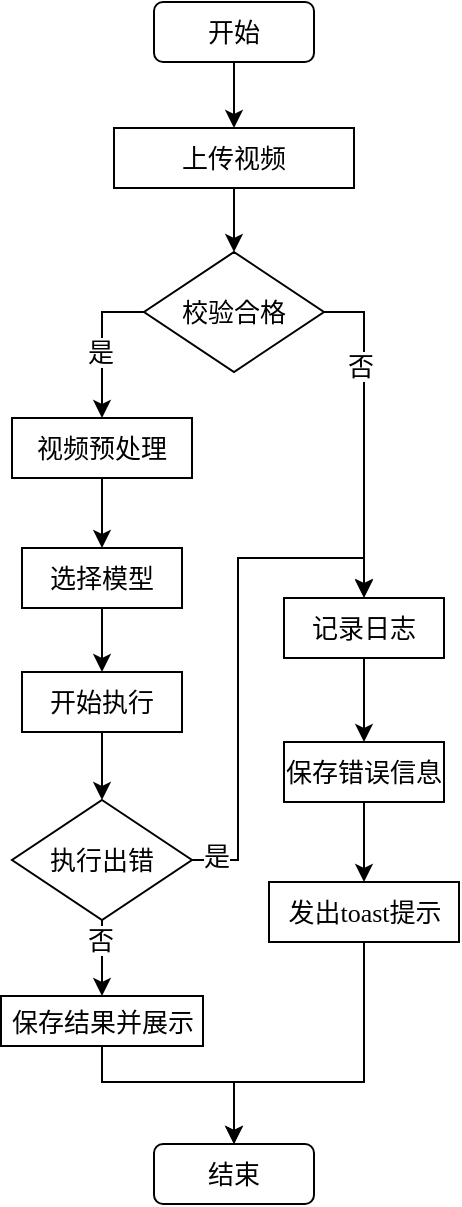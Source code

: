 <mxfile version="26.1.0">
  <diagram name="第 1 页" id="hVpuzf0cs5-q520rvy3v">
    <mxGraphModel dx="928" dy="468" grid="1" gridSize="10" guides="1" tooltips="1" connect="1" arrows="1" fold="1" page="1" pageScale="1" pageWidth="827" pageHeight="1169" math="0" shadow="0">
      <root>
        <mxCell id="0" />
        <mxCell id="1" parent="0" />
        <mxCell id="QpHExHwspOhf1drX-hT4-21" style="edgeStyle=orthogonalEdgeStyle;rounded=0;orthogonalLoop=1;jettySize=auto;html=1;entryX=0.5;entryY=0;entryDx=0;entryDy=0;fontFamily=宋体;fontSize=13;" parent="1" source="QpHExHwspOhf1drX-hT4-1" target="QpHExHwspOhf1drX-hT4-2" edge="1">
          <mxGeometry relative="1" as="geometry" />
        </mxCell>
        <mxCell id="QpHExHwspOhf1drX-hT4-1" value="开始" style="rounded=1;whiteSpace=wrap;html=1;fontFamily=宋体;fontSize=13;" parent="1" vertex="1">
          <mxGeometry x="400" y="80" width="80" height="30" as="geometry" />
        </mxCell>
        <mxCell id="QpHExHwspOhf1drX-hT4-22" style="edgeStyle=orthogonalEdgeStyle;rounded=0;orthogonalLoop=1;jettySize=auto;html=1;entryX=0.5;entryY=0;entryDx=0;entryDy=0;fontFamily=宋体;fontSize=13;" parent="1" source="QpHExHwspOhf1drX-hT4-2" target="QpHExHwspOhf1drX-hT4-3" edge="1">
          <mxGeometry relative="1" as="geometry" />
        </mxCell>
        <mxCell id="QpHExHwspOhf1drX-hT4-2" value="上传视频" style="rounded=0;whiteSpace=wrap;html=1;fontFamily=宋体;fontSize=13;" parent="1" vertex="1">
          <mxGeometry x="380" y="143" width="120" height="30" as="geometry" />
        </mxCell>
        <mxCell id="QpHExHwspOhf1drX-hT4-26" style="edgeStyle=orthogonalEdgeStyle;rounded=0;orthogonalLoop=1;jettySize=auto;html=1;entryX=0.5;entryY=0;entryDx=0;entryDy=0;exitX=0;exitY=0.5;exitDx=0;exitDy=0;fontFamily=宋体;fontSize=13;" parent="1" source="QpHExHwspOhf1drX-hT4-3" target="QpHExHwspOhf1drX-hT4-6" edge="1">
          <mxGeometry relative="1" as="geometry">
            <mxPoint x="382" y="250" as="sourcePoint" />
            <Array as="points">
              <mxPoint x="374" y="235" />
            </Array>
          </mxGeometry>
        </mxCell>
        <mxCell id="QpHExHwspOhf1drX-hT4-40" value="是" style="edgeLabel;html=1;align=center;verticalAlign=middle;resizable=0;points=[];fontFamily=宋体;fontSize=13;" parent="QpHExHwspOhf1drX-hT4-26" vertex="1" connectable="0">
          <mxGeometry x="0.099" y="-1" relative="1" as="geometry">
            <mxPoint as="offset" />
          </mxGeometry>
        </mxCell>
        <mxCell id="QpHExHwspOhf1drX-hT4-35" style="edgeStyle=orthogonalEdgeStyle;rounded=0;orthogonalLoop=1;jettySize=auto;html=1;entryX=0.5;entryY=0;entryDx=0;entryDy=0;exitX=1;exitY=0.5;exitDx=0;exitDy=0;fontFamily=宋体;fontSize=13;" parent="1" source="QpHExHwspOhf1drX-hT4-3" edge="1">
          <mxGeometry relative="1" as="geometry">
            <mxPoint x="479.963" y="250.024" as="sourcePoint" />
            <mxPoint x="505" y="377.5" as="targetPoint" />
            <Array as="points">
              <mxPoint x="505" y="235" />
            </Array>
          </mxGeometry>
        </mxCell>
        <mxCell id="QpHExHwspOhf1drX-hT4-41" value="否" style="edgeLabel;html=1;align=center;verticalAlign=middle;resizable=0;points=[];fontFamily=宋体;fontSize=13;" parent="QpHExHwspOhf1drX-hT4-35" vertex="1" connectable="0">
          <mxGeometry x="-0.43" y="-3" relative="1" as="geometry">
            <mxPoint x="1" as="offset" />
          </mxGeometry>
        </mxCell>
        <mxCell id="QpHExHwspOhf1drX-hT4-3" value="校验合格" style="rhombus;whiteSpace=wrap;html=1;fontFamily=宋体;fontSize=13;" parent="1" vertex="1">
          <mxGeometry x="395" y="205" width="90" height="60" as="geometry" />
        </mxCell>
        <mxCell id="QpHExHwspOhf1drX-hT4-16" style="edgeStyle=orthogonalEdgeStyle;rounded=0;orthogonalLoop=1;jettySize=auto;html=1;entryX=0.5;entryY=0;entryDx=0;entryDy=0;fontFamily=宋体;fontSize=13;" parent="1" source="QpHExHwspOhf1drX-hT4-6" target="QpHExHwspOhf1drX-hT4-7" edge="1">
          <mxGeometry relative="1" as="geometry" />
        </mxCell>
        <mxCell id="QpHExHwspOhf1drX-hT4-6" value="视频预处理" style="rounded=0;whiteSpace=wrap;html=1;fontFamily=宋体;fontSize=13;" parent="1" vertex="1">
          <mxGeometry x="329" y="288" width="90" height="30" as="geometry" />
        </mxCell>
        <mxCell id="QpHExHwspOhf1drX-hT4-17" style="edgeStyle=orthogonalEdgeStyle;rounded=0;orthogonalLoop=1;jettySize=auto;html=1;entryX=0.5;entryY=0;entryDx=0;entryDy=0;fontFamily=宋体;fontSize=13;" parent="1" source="QpHExHwspOhf1drX-hT4-7" target="QpHExHwspOhf1drX-hT4-8" edge="1">
          <mxGeometry relative="1" as="geometry" />
        </mxCell>
        <mxCell id="QpHExHwspOhf1drX-hT4-7" value="选择模型" style="rounded=0;whiteSpace=wrap;html=1;fontFamily=宋体;fontSize=13;" parent="1" vertex="1">
          <mxGeometry x="334" y="353" width="80" height="30" as="geometry" />
        </mxCell>
        <mxCell id="QpHExHwspOhf1drX-hT4-18" style="edgeStyle=orthogonalEdgeStyle;rounded=0;orthogonalLoop=1;jettySize=auto;html=1;entryX=0.5;entryY=0;entryDx=0;entryDy=0;fontFamily=宋体;fontSize=13;" parent="1" source="QpHExHwspOhf1drX-hT4-8" target="QpHExHwspOhf1drX-hT4-10" edge="1">
          <mxGeometry relative="1" as="geometry" />
        </mxCell>
        <mxCell id="QpHExHwspOhf1drX-hT4-8" value="开始执行" style="rounded=0;whiteSpace=wrap;html=1;fontFamily=宋体;fontSize=13;" parent="1" vertex="1">
          <mxGeometry x="334" y="415" width="80" height="30" as="geometry" />
        </mxCell>
        <mxCell id="QpHExHwspOhf1drX-hT4-19" style="edgeStyle=orthogonalEdgeStyle;rounded=0;orthogonalLoop=1;jettySize=auto;html=1;entryX=0.5;entryY=0;entryDx=0;entryDy=0;fontFamily=宋体;fontSize=13;" parent="1" source="QpHExHwspOhf1drX-hT4-10" target="QpHExHwspOhf1drX-hT4-11" edge="1">
          <mxGeometry relative="1" as="geometry" />
        </mxCell>
        <mxCell id="QpHExHwspOhf1drX-hT4-43" value="否" style="edgeLabel;html=1;align=center;verticalAlign=middle;resizable=0;points=[];fontFamily=宋体;fontSize=13;" parent="QpHExHwspOhf1drX-hT4-19" vertex="1" connectable="0">
          <mxGeometry x="-0.788" y="-2" relative="1" as="geometry">
            <mxPoint x="1" y="5" as="offset" />
          </mxGeometry>
        </mxCell>
        <mxCell id="QpHExHwspOhf1drX-hT4-38" style="edgeStyle=orthogonalEdgeStyle;rounded=0;orthogonalLoop=1;jettySize=auto;html=1;entryX=0.5;entryY=0;entryDx=0;entryDy=0;fontFamily=宋体;fontSize=13;" parent="1" source="QpHExHwspOhf1drX-hT4-10" target="QpHExHwspOhf1drX-hT4-33" edge="1">
          <mxGeometry relative="1" as="geometry" />
        </mxCell>
        <mxCell id="QpHExHwspOhf1drX-hT4-42" value="是" style="edgeLabel;html=1;align=center;verticalAlign=middle;resizable=0;points=[];fontFamily=宋体;fontSize=13;" parent="QpHExHwspOhf1drX-hT4-38" vertex="1" connectable="0">
          <mxGeometry x="-0.904" y="3" relative="1" as="geometry">
            <mxPoint x="-1" y="1" as="offset" />
          </mxGeometry>
        </mxCell>
        <mxCell id="QpHExHwspOhf1drX-hT4-10" value="执行出错" style="rhombus;whiteSpace=wrap;html=1;fontFamily=宋体;fontSize=13;" parent="1" vertex="1">
          <mxGeometry x="329" y="479" width="90" height="60" as="geometry" />
        </mxCell>
        <mxCell id="QpHExHwspOhf1drX-hT4-20" style="edgeStyle=orthogonalEdgeStyle;rounded=0;orthogonalLoop=1;jettySize=auto;html=1;entryX=0.5;entryY=0;entryDx=0;entryDy=0;fontFamily=宋体;fontSize=13;" parent="1" source="QpHExHwspOhf1drX-hT4-11" target="QpHExHwspOhf1drX-hT4-13" edge="1">
          <mxGeometry relative="1" as="geometry">
            <mxPoint x="387" y="650" as="targetPoint" />
            <Array as="points">
              <mxPoint x="374" y="620" />
              <mxPoint x="440" y="620" />
            </Array>
          </mxGeometry>
        </mxCell>
        <mxCell id="QpHExHwspOhf1drX-hT4-11" value="保存结果&lt;span style=&quot;background-color: transparent; color: light-dark(rgb(0, 0, 0), rgb(255, 255, 255));&quot;&gt;并展示&lt;/span&gt;" style="rounded=0;whiteSpace=wrap;html=1;fontFamily=宋体;fontSize=13;" parent="1" vertex="1">
          <mxGeometry x="323.5" y="577" width="101" height="25" as="geometry" />
        </mxCell>
        <mxCell id="QpHExHwspOhf1drX-hT4-13" value="结束" style="rounded=1;whiteSpace=wrap;html=1;fontFamily=宋体;fontSize=13;" parent="1" vertex="1">
          <mxGeometry x="400" y="651" width="80" height="30" as="geometry" />
        </mxCell>
        <mxCell id="QpHExHwspOhf1drX-hT4-37" style="edgeStyle=orthogonalEdgeStyle;rounded=0;orthogonalLoop=1;jettySize=auto;html=1;entryX=0.5;entryY=0;entryDx=0;entryDy=0;fontFamily=宋体;fontSize=13;" parent="1" source="QpHExHwspOhf1drX-hT4-24" target="QpHExHwspOhf1drX-hT4-34" edge="1">
          <mxGeometry relative="1" as="geometry" />
        </mxCell>
        <mxCell id="QpHExHwspOhf1drX-hT4-24" value="保存错误信息" style="rounded=0;whiteSpace=wrap;html=1;fontFamily=宋体;fontSize=13;" parent="1" vertex="1">
          <mxGeometry x="465" y="450" width="80" height="30" as="geometry" />
        </mxCell>
        <mxCell id="QpHExHwspOhf1drX-hT4-36" style="edgeStyle=orthogonalEdgeStyle;rounded=0;orthogonalLoop=1;jettySize=auto;html=1;entryX=0.5;entryY=0;entryDx=0;entryDy=0;fontFamily=宋体;fontSize=13;" parent="1" source="QpHExHwspOhf1drX-hT4-33" target="QpHExHwspOhf1drX-hT4-24" edge="1">
          <mxGeometry relative="1" as="geometry" />
        </mxCell>
        <mxCell id="QpHExHwspOhf1drX-hT4-33" value="记录日志" style="rounded=0;whiteSpace=wrap;html=1;fontFamily=宋体;fontSize=13;" parent="1" vertex="1">
          <mxGeometry x="465" y="378" width="80" height="30" as="geometry" />
        </mxCell>
        <mxCell id="QpHExHwspOhf1drX-hT4-39" style="edgeStyle=orthogonalEdgeStyle;rounded=0;orthogonalLoop=1;jettySize=auto;html=1;entryX=0.5;entryY=0;entryDx=0;entryDy=0;fontFamily=宋体;fontSize=13;" parent="1" source="QpHExHwspOhf1drX-hT4-34" target="QpHExHwspOhf1drX-hT4-13" edge="1">
          <mxGeometry relative="1" as="geometry">
            <Array as="points">
              <mxPoint x="505" y="620" />
              <mxPoint x="440" y="620" />
            </Array>
          </mxGeometry>
        </mxCell>
        <mxCell id="QpHExHwspOhf1drX-hT4-34" value="发出toast提示" style="rounded=0;whiteSpace=wrap;html=1;fontFamily=宋体;fontSize=13;" parent="1" vertex="1">
          <mxGeometry x="457.5" y="520" width="95" height="30" as="geometry" />
        </mxCell>
      </root>
    </mxGraphModel>
  </diagram>
</mxfile>
